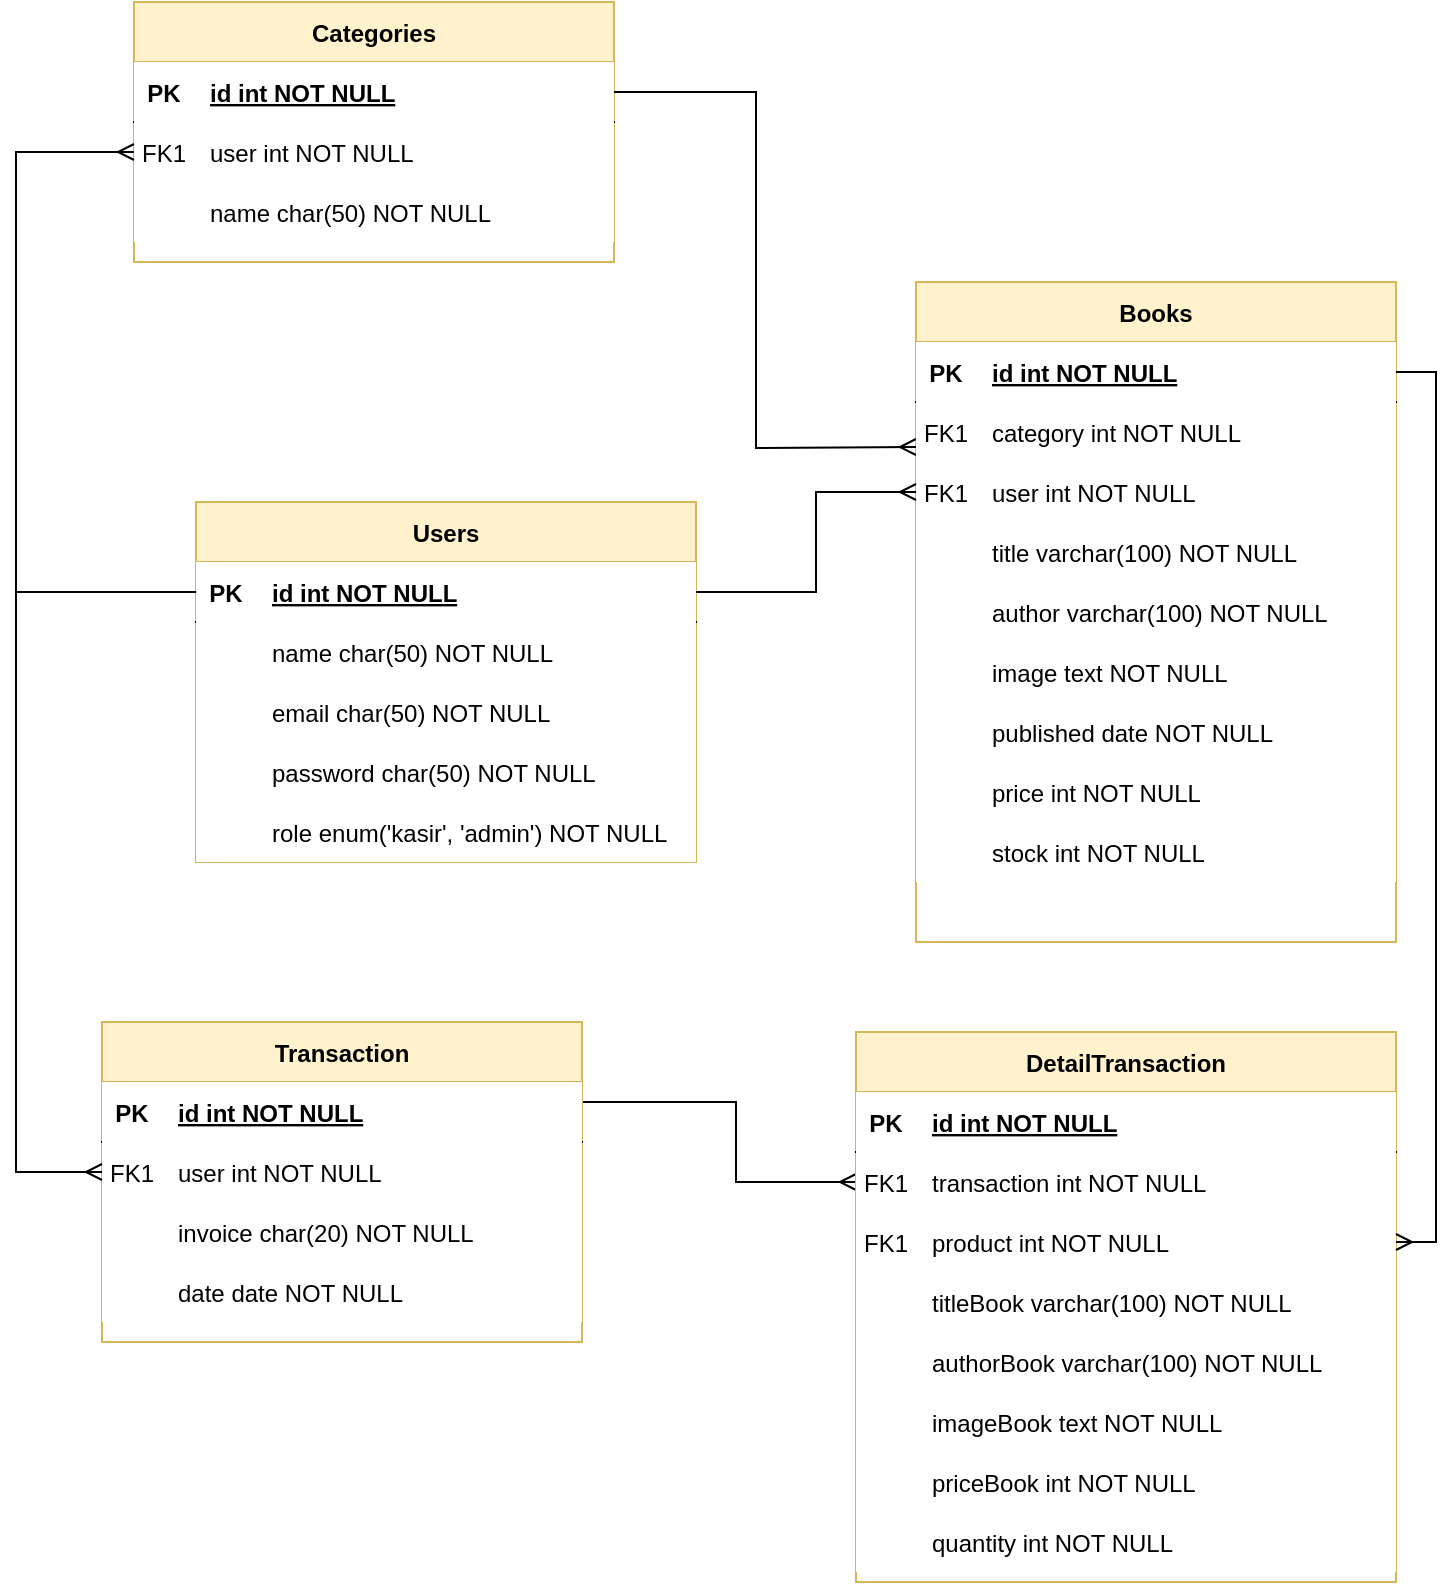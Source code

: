 <mxfile version="18.0.6" type="google"><diagram id="R2lEEEUBdFMjLlhIrx00" name="Page-1"><mxGraphModel grid="1" page="1" gridSize="10" guides="1" tooltips="1" connect="1" arrows="1" fold="1" pageScale="1" pageWidth="850" pageHeight="1100" background="#FFFFFF" math="0" shadow="0" extFonts="Permanent Marker^https://fonts.googleapis.com/css?family=Permanent+Marker"><root><mxCell id="0"/><mxCell id="1" parent="0"/><mxCell id="C-vyLk0tnHw3VtMMgP7b-23" value="Users" style="shape=table;startSize=30;container=1;collapsible=1;childLayout=tableLayout;fixedRows=1;rowLines=0;fontStyle=1;align=center;resizeLast=1;fillColor=#fff2cc;strokeColor=#d6b656;" vertex="1" parent="1"><mxGeometry x="210" y="270" width="250" height="180" as="geometry"/></mxCell><mxCell id="C-vyLk0tnHw3VtMMgP7b-24" value="" style="shape=partialRectangle;collapsible=0;dropTarget=0;pointerEvents=0;points=[[0,0.5],[1,0.5]];portConstraint=eastwest;top=0;left=0;right=0;bottom=1;" vertex="1" parent="C-vyLk0tnHw3VtMMgP7b-23"><mxGeometry y="30" width="250" height="30" as="geometry"/></mxCell><mxCell id="C-vyLk0tnHw3VtMMgP7b-25" value="PK" style="shape=partialRectangle;overflow=hidden;connectable=0;top=0;left=0;bottom=0;right=0;fontStyle=1;" vertex="1" parent="C-vyLk0tnHw3VtMMgP7b-24"><mxGeometry width="30" height="30" as="geometry"><mxRectangle width="30" height="30" as="alternateBounds"/></mxGeometry></mxCell><mxCell id="C-vyLk0tnHw3VtMMgP7b-26" value="id int NOT NULL " style="shape=partialRectangle;overflow=hidden;connectable=0;top=0;left=0;bottom=0;right=0;align=left;spacingLeft=6;fontStyle=5;" vertex="1" parent="C-vyLk0tnHw3VtMMgP7b-24"><mxGeometry x="30" width="220" height="30" as="geometry"><mxRectangle width="220" height="30" as="alternateBounds"/></mxGeometry></mxCell><mxCell id="C-vyLk0tnHw3VtMMgP7b-27" value="" style="shape=partialRectangle;collapsible=0;dropTarget=0;pointerEvents=0;points=[[0,0.5],[1,0.5]];portConstraint=eastwest;top=0;left=0;right=0;bottom=0;" vertex="1" parent="C-vyLk0tnHw3VtMMgP7b-23"><mxGeometry y="60" width="250" height="30" as="geometry"/></mxCell><mxCell id="C-vyLk0tnHw3VtMMgP7b-28" value="" style="shape=partialRectangle;overflow=hidden;connectable=0;top=0;left=0;bottom=0;right=0;" vertex="1" parent="C-vyLk0tnHw3VtMMgP7b-27"><mxGeometry width="30" height="30" as="geometry"><mxRectangle width="30" height="30" as="alternateBounds"/></mxGeometry></mxCell><mxCell id="C-vyLk0tnHw3VtMMgP7b-29" value="name char(50) NOT NULL" style="shape=partialRectangle;overflow=hidden;connectable=0;top=0;left=0;bottom=0;right=0;align=left;spacingLeft=6;" vertex="1" parent="C-vyLk0tnHw3VtMMgP7b-27"><mxGeometry x="30" width="220" height="30" as="geometry"><mxRectangle width="220" height="30" as="alternateBounds"/></mxGeometry></mxCell><mxCell id="I0nt6LSJ890WfBxAKXFR-25" value="" style="shape=partialRectangle;collapsible=0;dropTarget=0;pointerEvents=0;points=[[0,0.5],[1,0.5]];portConstraint=eastwest;top=0;left=0;right=0;bottom=0;" vertex="1" parent="C-vyLk0tnHw3VtMMgP7b-23"><mxGeometry y="90" width="250" height="30" as="geometry"/></mxCell><mxCell id="I0nt6LSJ890WfBxAKXFR-26" value="" style="shape=partialRectangle;overflow=hidden;connectable=0;top=0;left=0;bottom=0;right=0;" vertex="1" parent="I0nt6LSJ890WfBxAKXFR-25"><mxGeometry width="30" height="30" as="geometry"><mxRectangle width="30" height="30" as="alternateBounds"/></mxGeometry></mxCell><mxCell id="I0nt6LSJ890WfBxAKXFR-27" value="email char(50) NOT NULL" style="shape=partialRectangle;overflow=hidden;connectable=0;top=0;left=0;bottom=0;right=0;align=left;spacingLeft=6;" vertex="1" parent="I0nt6LSJ890WfBxAKXFR-25"><mxGeometry x="30" width="220" height="30" as="geometry"><mxRectangle width="220" height="30" as="alternateBounds"/></mxGeometry></mxCell><mxCell id="I0nt6LSJ890WfBxAKXFR-28" value="" style="shape=partialRectangle;collapsible=0;dropTarget=0;pointerEvents=0;points=[[0,0.5],[1,0.5]];portConstraint=eastwest;top=0;left=0;right=0;bottom=0;" vertex="1" parent="C-vyLk0tnHw3VtMMgP7b-23"><mxGeometry y="120" width="250" height="30" as="geometry"/></mxCell><mxCell id="I0nt6LSJ890WfBxAKXFR-29" value="" style="shape=partialRectangle;overflow=hidden;connectable=0;top=0;left=0;bottom=0;right=0;" vertex="1" parent="I0nt6LSJ890WfBxAKXFR-28"><mxGeometry width="30" height="30" as="geometry"><mxRectangle width="30" height="30" as="alternateBounds"/></mxGeometry></mxCell><mxCell id="I0nt6LSJ890WfBxAKXFR-30" value="password char(50) NOT NULL" style="shape=partialRectangle;overflow=hidden;connectable=0;top=0;left=0;bottom=0;right=0;align=left;spacingLeft=6;" vertex="1" parent="I0nt6LSJ890WfBxAKXFR-28"><mxGeometry x="30" width="220" height="30" as="geometry"><mxRectangle width="220" height="30" as="alternateBounds"/></mxGeometry></mxCell><mxCell id="I0nt6LSJ890WfBxAKXFR-31" value="" style="shape=partialRectangle;collapsible=0;dropTarget=0;pointerEvents=0;points=[[0,0.5],[1,0.5]];portConstraint=eastwest;top=0;left=0;right=0;bottom=0;" vertex="1" parent="C-vyLk0tnHw3VtMMgP7b-23"><mxGeometry y="150" width="250" height="30" as="geometry"/></mxCell><mxCell id="I0nt6LSJ890WfBxAKXFR-32" value="" style="shape=partialRectangle;overflow=hidden;connectable=0;top=0;left=0;bottom=0;right=0;" vertex="1" parent="I0nt6LSJ890WfBxAKXFR-31"><mxGeometry width="30" height="30" as="geometry"><mxRectangle width="30" height="30" as="alternateBounds"/></mxGeometry></mxCell><mxCell id="I0nt6LSJ890WfBxAKXFR-33" value="role enum('kasir', 'admin') NOT NULL" style="shape=partialRectangle;overflow=hidden;connectable=0;top=0;left=0;bottom=0;right=0;align=left;spacingLeft=6;" vertex="1" parent="I0nt6LSJ890WfBxAKXFR-31"><mxGeometry x="30" width="220" height="30" as="geometry"><mxRectangle width="220" height="30" as="alternateBounds"/></mxGeometry></mxCell><mxCell id="I0nt6LSJ890WfBxAKXFR-48" value="Categories" style="shape=table;startSize=30;container=1;collapsible=1;childLayout=tableLayout;fixedRows=1;rowLines=0;fontStyle=1;align=center;resizeLast=1;fillColor=#fff2cc;strokeColor=#d6b656;" vertex="1" parent="1"><mxGeometry x="179" y="20" width="240" height="130" as="geometry"/></mxCell><mxCell id="I0nt6LSJ890WfBxAKXFR-49" value="" style="shape=partialRectangle;collapsible=0;dropTarget=0;pointerEvents=0;points=[[0,0.5],[1,0.5]];portConstraint=eastwest;top=0;left=0;right=0;bottom=1;" vertex="1" parent="I0nt6LSJ890WfBxAKXFR-48"><mxGeometry y="30" width="240" height="30" as="geometry"/></mxCell><mxCell id="I0nt6LSJ890WfBxAKXFR-50" value="PK" style="shape=partialRectangle;overflow=hidden;connectable=0;top=0;left=0;bottom=0;right=0;fontStyle=1;" vertex="1" parent="I0nt6LSJ890WfBxAKXFR-49"><mxGeometry width="30" height="30" as="geometry"><mxRectangle width="30" height="30" as="alternateBounds"/></mxGeometry></mxCell><mxCell id="I0nt6LSJ890WfBxAKXFR-51" value="id int NOT NULL " style="shape=partialRectangle;overflow=hidden;connectable=0;top=0;left=0;bottom=0;right=0;align=left;spacingLeft=6;fontStyle=5;" vertex="1" parent="I0nt6LSJ890WfBxAKXFR-49"><mxGeometry x="30" width="210" height="30" as="geometry"><mxRectangle width="210" height="30" as="alternateBounds"/></mxGeometry></mxCell><mxCell id="I0nt6LSJ890WfBxAKXFR-52" value="" style="shape=partialRectangle;collapsible=0;dropTarget=0;pointerEvents=0;points=[[0,0.5],[1,0.5]];portConstraint=eastwest;top=0;left=0;right=0;bottom=0;" vertex="1" parent="I0nt6LSJ890WfBxAKXFR-48"><mxGeometry y="60" width="240" height="30" as="geometry"/></mxCell><mxCell id="I0nt6LSJ890WfBxAKXFR-53" value="FK1" style="shape=partialRectangle;overflow=hidden;connectable=0;top=0;left=0;bottom=0;right=0;" vertex="1" parent="I0nt6LSJ890WfBxAKXFR-52"><mxGeometry width="30" height="30" as="geometry"><mxRectangle width="30" height="30" as="alternateBounds"/></mxGeometry></mxCell><mxCell id="I0nt6LSJ890WfBxAKXFR-54" value="user int NOT NULL" style="shape=partialRectangle;overflow=hidden;connectable=0;top=0;left=0;bottom=0;right=0;align=left;spacingLeft=6;" vertex="1" parent="I0nt6LSJ890WfBxAKXFR-52"><mxGeometry x="30" width="210" height="30" as="geometry"><mxRectangle width="210" height="30" as="alternateBounds"/></mxGeometry></mxCell><mxCell id="I0nt6LSJ890WfBxAKXFR-55" value="" style="shape=partialRectangle;collapsible=0;dropTarget=0;pointerEvents=0;points=[[0,0.5],[1,0.5]];portConstraint=eastwest;top=0;left=0;right=0;bottom=0;" vertex="1" parent="I0nt6LSJ890WfBxAKXFR-48"><mxGeometry y="90" width="240" height="30" as="geometry"/></mxCell><mxCell id="I0nt6LSJ890WfBxAKXFR-56" value="" style="shape=partialRectangle;overflow=hidden;connectable=0;top=0;left=0;bottom=0;right=0;" vertex="1" parent="I0nt6LSJ890WfBxAKXFR-55"><mxGeometry width="30" height="30" as="geometry"><mxRectangle width="30" height="30" as="alternateBounds"/></mxGeometry></mxCell><mxCell id="I0nt6LSJ890WfBxAKXFR-57" value="name char(50) NOT NULL" style="shape=partialRectangle;overflow=hidden;connectable=0;top=0;left=0;bottom=0;right=0;align=left;spacingLeft=6;" vertex="1" parent="I0nt6LSJ890WfBxAKXFR-55"><mxGeometry x="30" width="210" height="30" as="geometry"><mxRectangle width="210" height="30" as="alternateBounds"/></mxGeometry></mxCell><mxCell id="I0nt6LSJ890WfBxAKXFR-59" style="edgeStyle=none;rounded=0;orthogonalLoop=1;jettySize=auto;html=1;exitX=0;exitY=0.5;exitDx=0;exitDy=0;entryX=0;entryY=0.5;entryDx=0;entryDy=0;endArrow=ERmany;endFill=0;" edge="1" parent="1" source="C-vyLk0tnHw3VtMMgP7b-24" target="I0nt6LSJ890WfBxAKXFR-52"><mxGeometry relative="1" as="geometry"><Array as="points"><mxPoint x="120" y="315"/><mxPoint x="120" y="190"/><mxPoint x="120" y="95"/></Array></mxGeometry></mxCell><mxCell id="I0nt6LSJ890WfBxAKXFR-65" value="Books" style="shape=table;startSize=30;container=1;collapsible=1;childLayout=tableLayout;fixedRows=1;rowLines=0;fontStyle=1;align=center;resizeLast=1;fillColor=#fff2cc;strokeColor=#d6b656;" vertex="1" parent="1"><mxGeometry x="570" y="160" width="240" height="330" as="geometry"/></mxCell><mxCell id="I0nt6LSJ890WfBxAKXFR-66" value="" style="shape=partialRectangle;collapsible=0;dropTarget=0;pointerEvents=0;points=[[0,0.5],[1,0.5]];portConstraint=eastwest;top=0;left=0;right=0;bottom=1;" vertex="1" parent="I0nt6LSJ890WfBxAKXFR-65"><mxGeometry y="30" width="240" height="30" as="geometry"/></mxCell><mxCell id="I0nt6LSJ890WfBxAKXFR-67" value="PK" style="shape=partialRectangle;overflow=hidden;connectable=0;top=0;left=0;bottom=0;right=0;fontStyle=1;" vertex="1" parent="I0nt6LSJ890WfBxAKXFR-66"><mxGeometry width="30" height="30" as="geometry"><mxRectangle width="30" height="30" as="alternateBounds"/></mxGeometry></mxCell><mxCell id="I0nt6LSJ890WfBxAKXFR-68" value="id int NOT NULL " style="shape=partialRectangle;overflow=hidden;connectable=0;top=0;left=0;bottom=0;right=0;align=left;spacingLeft=6;fontStyle=5;" vertex="1" parent="I0nt6LSJ890WfBxAKXFR-66"><mxGeometry x="30" width="210" height="30" as="geometry"><mxRectangle width="210" height="30" as="alternateBounds"/></mxGeometry></mxCell><mxCell id="I0nt6LSJ890WfBxAKXFR-72" value="" style="shape=partialRectangle;collapsible=0;dropTarget=0;pointerEvents=0;points=[[0,0.5],[1,0.5]];portConstraint=eastwest;top=0;left=0;right=0;bottom=0;" vertex="1" parent="I0nt6LSJ890WfBxAKXFR-65"><mxGeometry y="60" width="240" height="30" as="geometry"/></mxCell><mxCell id="I0nt6LSJ890WfBxAKXFR-73" value="" style="shape=partialRectangle;overflow=hidden;connectable=0;top=0;left=0;bottom=0;right=0;" vertex="1" parent="I0nt6LSJ890WfBxAKXFR-72"><mxGeometry width="30" height="30" as="geometry"><mxRectangle width="30" height="30" as="alternateBounds"/></mxGeometry></mxCell><mxCell id="I0nt6LSJ890WfBxAKXFR-74" value="category int NOT NULL" style="shape=partialRectangle;overflow=hidden;connectable=0;top=0;left=0;bottom=0;right=0;align=left;spacingLeft=6;" vertex="1" parent="I0nt6LSJ890WfBxAKXFR-72"><mxGeometry x="30" width="210" height="30" as="geometry"><mxRectangle width="210" height="30" as="alternateBounds"/></mxGeometry></mxCell><mxCell id="I0nt6LSJ890WfBxAKXFR-101" value="" style="shape=partialRectangle;collapsible=0;dropTarget=0;pointerEvents=0;points=[[0,0.5],[1,0.5]];portConstraint=eastwest;top=0;left=0;right=0;bottom=0;" vertex="1" parent="I0nt6LSJ890WfBxAKXFR-65"><mxGeometry y="90" width="240" height="30" as="geometry"/></mxCell><mxCell id="I0nt6LSJ890WfBxAKXFR-102" value="FK1" style="shape=partialRectangle;overflow=hidden;connectable=0;top=0;left=0;bottom=0;right=0;" vertex="1" parent="I0nt6LSJ890WfBxAKXFR-101"><mxGeometry width="30" height="30" as="geometry"><mxRectangle width="30" height="30" as="alternateBounds"/></mxGeometry></mxCell><mxCell id="I0nt6LSJ890WfBxAKXFR-103" value="user int NOT NULL" style="shape=partialRectangle;overflow=hidden;connectable=0;top=0;left=0;bottom=0;right=0;align=left;spacingLeft=6;" vertex="1" parent="I0nt6LSJ890WfBxAKXFR-101"><mxGeometry x="30" width="210" height="30" as="geometry"><mxRectangle width="210" height="30" as="alternateBounds"/></mxGeometry></mxCell><mxCell id="I0nt6LSJ890WfBxAKXFR-75" value="" style="shape=partialRectangle;collapsible=0;dropTarget=0;pointerEvents=0;points=[[0,0.5],[1,0.5]];portConstraint=eastwest;top=0;left=0;right=0;bottom=0;" vertex="1" parent="I0nt6LSJ890WfBxAKXFR-65"><mxGeometry y="120" width="240" height="30" as="geometry"/></mxCell><mxCell id="I0nt6LSJ890WfBxAKXFR-76" value="" style="shape=partialRectangle;overflow=hidden;connectable=0;top=0;left=0;bottom=0;right=0;" vertex="1" parent="I0nt6LSJ890WfBxAKXFR-75"><mxGeometry width="30" height="30" as="geometry"><mxRectangle width="30" height="30" as="alternateBounds"/></mxGeometry></mxCell><mxCell id="I0nt6LSJ890WfBxAKXFR-77" value="title varchar(100) NOT NULL" style="shape=partialRectangle;overflow=hidden;connectable=0;top=0;left=0;bottom=0;right=0;align=left;spacingLeft=6;" vertex="1" parent="I0nt6LSJ890WfBxAKXFR-75"><mxGeometry x="30" width="210" height="30" as="geometry"><mxRectangle width="210" height="30" as="alternateBounds"/></mxGeometry></mxCell><mxCell id="I0nt6LSJ890WfBxAKXFR-78" value="" style="shape=partialRectangle;collapsible=0;dropTarget=0;pointerEvents=0;points=[[0,0.5],[1,0.5]];portConstraint=eastwest;top=0;left=0;right=0;bottom=0;" vertex="1" parent="I0nt6LSJ890WfBxAKXFR-65"><mxGeometry y="150" width="240" height="30" as="geometry"/></mxCell><mxCell id="I0nt6LSJ890WfBxAKXFR-79" value="" style="shape=partialRectangle;overflow=hidden;connectable=0;top=0;left=0;bottom=0;right=0;" vertex="1" parent="I0nt6LSJ890WfBxAKXFR-78"><mxGeometry width="30" height="30" as="geometry"><mxRectangle width="30" height="30" as="alternateBounds"/></mxGeometry></mxCell><mxCell id="I0nt6LSJ890WfBxAKXFR-80" value="author varchar(100) NOT NULL" style="shape=partialRectangle;overflow=hidden;connectable=0;top=0;left=0;bottom=0;right=0;align=left;spacingLeft=6;" vertex="1" parent="I0nt6LSJ890WfBxAKXFR-78"><mxGeometry x="30" width="210" height="30" as="geometry"><mxRectangle width="210" height="30" as="alternateBounds"/></mxGeometry></mxCell><mxCell id="I0nt6LSJ890WfBxAKXFR-88" value="" style="shape=partialRectangle;collapsible=0;dropTarget=0;pointerEvents=0;points=[[0,0.5],[1,0.5]];portConstraint=eastwest;top=0;left=0;right=0;bottom=0;" vertex="1" parent="I0nt6LSJ890WfBxAKXFR-65"><mxGeometry y="180" width="240" height="30" as="geometry"/></mxCell><mxCell id="I0nt6LSJ890WfBxAKXFR-89" value="" style="shape=partialRectangle;overflow=hidden;connectable=0;top=0;left=0;bottom=0;right=0;" vertex="1" parent="I0nt6LSJ890WfBxAKXFR-88"><mxGeometry width="30" height="30" as="geometry"><mxRectangle width="30" height="30" as="alternateBounds"/></mxGeometry></mxCell><mxCell id="I0nt6LSJ890WfBxAKXFR-90" value="image text NOT NULL" style="shape=partialRectangle;overflow=hidden;connectable=0;top=0;left=0;bottom=0;right=0;align=left;spacingLeft=6;" vertex="1" parent="I0nt6LSJ890WfBxAKXFR-88"><mxGeometry x="30" width="210" height="30" as="geometry"><mxRectangle width="210" height="30" as="alternateBounds"/></mxGeometry></mxCell><mxCell id="I0nt6LSJ890WfBxAKXFR-91" value="" style="shape=partialRectangle;collapsible=0;dropTarget=0;pointerEvents=0;points=[[0,0.5],[1,0.5]];portConstraint=eastwest;top=0;left=0;right=0;bottom=0;" vertex="1" parent="I0nt6LSJ890WfBxAKXFR-65"><mxGeometry y="210" width="240" height="30" as="geometry"/></mxCell><mxCell id="I0nt6LSJ890WfBxAKXFR-92" value="" style="shape=partialRectangle;overflow=hidden;connectable=0;top=0;left=0;bottom=0;right=0;" vertex="1" parent="I0nt6LSJ890WfBxAKXFR-91"><mxGeometry width="30" height="30" as="geometry"><mxRectangle width="30" height="30" as="alternateBounds"/></mxGeometry></mxCell><mxCell id="I0nt6LSJ890WfBxAKXFR-93" value="published date NOT NULL" style="shape=partialRectangle;overflow=hidden;connectable=0;top=0;left=0;bottom=0;right=0;align=left;spacingLeft=6;" vertex="1" parent="I0nt6LSJ890WfBxAKXFR-91"><mxGeometry x="30" width="210" height="30" as="geometry"><mxRectangle width="210" height="30" as="alternateBounds"/></mxGeometry></mxCell><mxCell id="I0nt6LSJ890WfBxAKXFR-94" value="" style="shape=partialRectangle;collapsible=0;dropTarget=0;pointerEvents=0;points=[[0,0.5],[1,0.5]];portConstraint=eastwest;top=0;left=0;right=0;bottom=0;" vertex="1" parent="I0nt6LSJ890WfBxAKXFR-65"><mxGeometry y="240" width="240" height="30" as="geometry"/></mxCell><mxCell id="I0nt6LSJ890WfBxAKXFR-95" value="" style="shape=partialRectangle;overflow=hidden;connectable=0;top=0;left=0;bottom=0;right=0;" vertex="1" parent="I0nt6LSJ890WfBxAKXFR-94"><mxGeometry width="30" height="30" as="geometry"><mxRectangle width="30" height="30" as="alternateBounds"/></mxGeometry></mxCell><mxCell id="I0nt6LSJ890WfBxAKXFR-96" value="price int NOT NULL" style="shape=partialRectangle;overflow=hidden;connectable=0;top=0;left=0;bottom=0;right=0;align=left;spacingLeft=6;" vertex="1" parent="I0nt6LSJ890WfBxAKXFR-94"><mxGeometry x="30" width="210" height="30" as="geometry"><mxRectangle width="210" height="30" as="alternateBounds"/></mxGeometry></mxCell><mxCell id="I0nt6LSJ890WfBxAKXFR-97" value="" style="shape=partialRectangle;collapsible=0;dropTarget=0;pointerEvents=0;points=[[0,0.5],[1,0.5]];portConstraint=eastwest;top=0;left=0;right=0;bottom=0;" vertex="1" parent="I0nt6LSJ890WfBxAKXFR-65"><mxGeometry y="270" width="240" height="30" as="geometry"/></mxCell><mxCell id="I0nt6LSJ890WfBxAKXFR-98" value="" style="shape=partialRectangle;overflow=hidden;connectable=0;top=0;left=0;bottom=0;right=0;" vertex="1" parent="I0nt6LSJ890WfBxAKXFR-97"><mxGeometry width="30" height="30" as="geometry"><mxRectangle width="30" height="30" as="alternateBounds"/></mxGeometry></mxCell><mxCell id="I0nt6LSJ890WfBxAKXFR-99" value="stock int NOT NULL" style="shape=partialRectangle;overflow=hidden;connectable=0;top=0;left=0;bottom=0;right=0;align=left;spacingLeft=6;" vertex="1" parent="I0nt6LSJ890WfBxAKXFR-97"><mxGeometry x="30" width="210" height="30" as="geometry"><mxRectangle width="210" height="30" as="alternateBounds"/></mxGeometry></mxCell><mxCell id="I0nt6LSJ890WfBxAKXFR-100" style="edgeStyle=none;rounded=0;orthogonalLoop=1;jettySize=auto;html=1;exitX=1;exitY=0.5;exitDx=0;exitDy=0;endArrow=ERmany;endFill=0;entryX=0;entryY=0.25;entryDx=0;entryDy=0;" edge="1" parent="1" source="I0nt6LSJ890WfBxAKXFR-49" target="I0nt6LSJ890WfBxAKXFR-65"><mxGeometry relative="1" as="geometry"><mxPoint x="570" y="270" as="targetPoint"/><Array as="points"><mxPoint x="490" y="65"/><mxPoint x="490" y="243"/></Array></mxGeometry></mxCell><mxCell id="I0nt6LSJ890WfBxAKXFR-87" value="FK1" style="shape=partialRectangle;overflow=hidden;connectable=0;top=0;left=0;bottom=0;right=0;" vertex="1" parent="1"><mxGeometry x="570" y="220" width="30" height="30" as="geometry"><mxRectangle width="30" height="30" as="alternateBounds"/></mxGeometry></mxCell><mxCell id="I0nt6LSJ890WfBxAKXFR-104" style="edgeStyle=none;rounded=0;orthogonalLoop=1;jettySize=auto;html=1;exitX=1;exitY=0.5;exitDx=0;exitDy=0;entryX=0;entryY=0.5;entryDx=0;entryDy=0;endArrow=ERmany;endFill=0;strokeColor=#000000;" edge="1" parent="1" source="C-vyLk0tnHw3VtMMgP7b-24" target="I0nt6LSJ890WfBxAKXFR-101"><mxGeometry relative="1" as="geometry"><Array as="points"><mxPoint x="520" y="315"/><mxPoint x="520" y="265"/></Array></mxGeometry></mxCell><mxCell id="X4c4LA_cIgBktDrob-kC-34" style="edgeStyle=none;rounded=0;orthogonalLoop=1;jettySize=auto;html=1;exitX=1;exitY=0.25;exitDx=0;exitDy=0;entryX=0;entryY=0.5;entryDx=0;entryDy=0;endArrow=ERmany;endFill=0;strokeColor=#000000;" edge="1" parent="1" source="X4c4LA_cIgBktDrob-kC-1" target="X4c4LA_cIgBktDrob-kC-19"><mxGeometry relative="1" as="geometry"><Array as="points"><mxPoint x="480" y="570"/><mxPoint x="480" y="610"/></Array></mxGeometry></mxCell><mxCell id="X4c4LA_cIgBktDrob-kC-1" value="Transaction" style="shape=table;startSize=30;container=1;collapsible=1;childLayout=tableLayout;fixedRows=1;rowLines=0;fontStyle=1;align=center;resizeLast=1;fillColor=#fff2cc;strokeColor=#d6b656;" vertex="1" parent="1"><mxGeometry x="163" y="530" width="240" height="160" as="geometry"/></mxCell><mxCell id="X4c4LA_cIgBktDrob-kC-2" value="" style="shape=partialRectangle;collapsible=0;dropTarget=0;pointerEvents=0;points=[[0,0.5],[1,0.5]];portConstraint=eastwest;top=0;left=0;right=0;bottom=1;" vertex="1" parent="X4c4LA_cIgBktDrob-kC-1"><mxGeometry y="30" width="240" height="30" as="geometry"/></mxCell><mxCell id="X4c4LA_cIgBktDrob-kC-3" value="PK" style="shape=partialRectangle;overflow=hidden;connectable=0;top=0;left=0;bottom=0;right=0;fontStyle=1;" vertex="1" parent="X4c4LA_cIgBktDrob-kC-2"><mxGeometry width="30" height="30" as="geometry"><mxRectangle width="30" height="30" as="alternateBounds"/></mxGeometry></mxCell><mxCell id="X4c4LA_cIgBktDrob-kC-4" value="id int NOT NULL " style="shape=partialRectangle;overflow=hidden;connectable=0;top=0;left=0;bottom=0;right=0;align=left;spacingLeft=6;fontStyle=5;" vertex="1" parent="X4c4LA_cIgBktDrob-kC-2"><mxGeometry x="30" width="210" height="30" as="geometry"><mxRectangle width="210" height="30" as="alternateBounds"/></mxGeometry></mxCell><mxCell id="X4c4LA_cIgBktDrob-kC-5" value="" style="shape=partialRectangle;collapsible=0;dropTarget=0;pointerEvents=0;points=[[0,0.5],[1,0.5]];portConstraint=eastwest;top=0;left=0;right=0;bottom=0;" vertex="1" parent="X4c4LA_cIgBktDrob-kC-1"><mxGeometry y="60" width="240" height="30" as="geometry"/></mxCell><mxCell id="X4c4LA_cIgBktDrob-kC-6" value="FK1" style="shape=partialRectangle;overflow=hidden;connectable=0;top=0;left=0;bottom=0;right=0;" vertex="1" parent="X4c4LA_cIgBktDrob-kC-5"><mxGeometry width="30" height="30" as="geometry"><mxRectangle width="30" height="30" as="alternateBounds"/></mxGeometry></mxCell><mxCell id="X4c4LA_cIgBktDrob-kC-7" value="user int NOT NULL" style="shape=partialRectangle;overflow=hidden;connectable=0;top=0;left=0;bottom=0;right=0;align=left;spacingLeft=6;" vertex="1" parent="X4c4LA_cIgBktDrob-kC-5"><mxGeometry x="30" width="210" height="30" as="geometry"><mxRectangle width="210" height="30" as="alternateBounds"/></mxGeometry></mxCell><mxCell id="X4c4LA_cIgBktDrob-kC-8" value="" style="shape=partialRectangle;collapsible=0;dropTarget=0;pointerEvents=0;points=[[0,0.5],[1,0.5]];portConstraint=eastwest;top=0;left=0;right=0;bottom=0;" vertex="1" parent="X4c4LA_cIgBktDrob-kC-1"><mxGeometry y="90" width="240" height="30" as="geometry"/></mxCell><mxCell id="X4c4LA_cIgBktDrob-kC-9" value="" style="shape=partialRectangle;overflow=hidden;connectable=0;top=0;left=0;bottom=0;right=0;" vertex="1" parent="X4c4LA_cIgBktDrob-kC-8"><mxGeometry width="30" height="30" as="geometry"><mxRectangle width="30" height="30" as="alternateBounds"/></mxGeometry></mxCell><mxCell id="X4c4LA_cIgBktDrob-kC-10" value="invoice char(20) NOT NULL" style="shape=partialRectangle;overflow=hidden;connectable=0;top=0;left=0;bottom=0;right=0;align=left;spacingLeft=6;" vertex="1" parent="X4c4LA_cIgBktDrob-kC-8"><mxGeometry x="30" width="210" height="30" as="geometry"><mxRectangle width="210" height="30" as="alternateBounds"/></mxGeometry></mxCell><mxCell id="X4c4LA_cIgBktDrob-kC-12" value="" style="shape=partialRectangle;collapsible=0;dropTarget=0;pointerEvents=0;points=[[0,0.5],[1,0.5]];portConstraint=eastwest;top=0;left=0;right=0;bottom=0;" vertex="1" parent="X4c4LA_cIgBktDrob-kC-1"><mxGeometry y="120" width="240" height="30" as="geometry"/></mxCell><mxCell id="X4c4LA_cIgBktDrob-kC-13" value="" style="shape=partialRectangle;overflow=hidden;connectable=0;top=0;left=0;bottom=0;right=0;" vertex="1" parent="X4c4LA_cIgBktDrob-kC-12"><mxGeometry width="30" height="30" as="geometry"><mxRectangle width="30" height="30" as="alternateBounds"/></mxGeometry></mxCell><mxCell id="X4c4LA_cIgBktDrob-kC-14" value="date date NOT NULL" style="shape=partialRectangle;overflow=hidden;connectable=0;top=0;left=0;bottom=0;right=0;align=left;spacingLeft=6;" vertex="1" parent="X4c4LA_cIgBktDrob-kC-12"><mxGeometry x="30" width="210" height="30" as="geometry"><mxRectangle width="210" height="30" as="alternateBounds"/></mxGeometry></mxCell><mxCell id="X4c4LA_cIgBktDrob-kC-11" style="edgeStyle=none;rounded=0;orthogonalLoop=1;jettySize=auto;html=1;exitX=0;exitY=0.5;exitDx=0;exitDy=0;entryX=0;entryY=0.5;entryDx=0;entryDy=0;endArrow=ERmany;endFill=0;strokeColor=#000000;" edge="1" parent="1" source="C-vyLk0tnHw3VtMMgP7b-24" target="X4c4LA_cIgBktDrob-kC-5"><mxGeometry relative="1" as="geometry"><Array as="points"><mxPoint x="120" y="315"/><mxPoint x="120" y="605"/></Array></mxGeometry></mxCell><mxCell id="X4c4LA_cIgBktDrob-kC-15" value="DetailTransaction" style="shape=table;startSize=30;container=1;collapsible=1;childLayout=tableLayout;fixedRows=1;rowLines=0;fontStyle=1;align=center;resizeLast=1;fillColor=#fff2cc;strokeColor=#d6b656;" vertex="1" parent="1"><mxGeometry x="540" y="535" width="270" height="275" as="geometry"/></mxCell><mxCell id="X4c4LA_cIgBktDrob-kC-16" value="" style="shape=partialRectangle;collapsible=0;dropTarget=0;pointerEvents=0;points=[[0,0.5],[1,0.5]];portConstraint=eastwest;top=0;left=0;right=0;bottom=1;" vertex="1" parent="X4c4LA_cIgBktDrob-kC-15"><mxGeometry y="30" width="270" height="30" as="geometry"/></mxCell><mxCell id="X4c4LA_cIgBktDrob-kC-17" value="PK" style="shape=partialRectangle;overflow=hidden;connectable=0;top=0;left=0;bottom=0;right=0;fontStyle=1;" vertex="1" parent="X4c4LA_cIgBktDrob-kC-16"><mxGeometry width="30" height="30" as="geometry"><mxRectangle width="30" height="30" as="alternateBounds"/></mxGeometry></mxCell><mxCell id="X4c4LA_cIgBktDrob-kC-18" value="id int NOT NULL " style="shape=partialRectangle;overflow=hidden;connectable=0;top=0;left=0;bottom=0;right=0;align=left;spacingLeft=6;fontStyle=5;" vertex="1" parent="X4c4LA_cIgBktDrob-kC-16"><mxGeometry x="30" width="240" height="30" as="geometry"><mxRectangle width="240" height="30" as="alternateBounds"/></mxGeometry></mxCell><mxCell id="X4c4LA_cIgBktDrob-kC-19" value="" style="shape=partialRectangle;collapsible=0;dropTarget=0;pointerEvents=0;points=[[0,0.5],[1,0.5]];portConstraint=eastwest;top=0;left=0;right=0;bottom=0;" vertex="1" parent="X4c4LA_cIgBktDrob-kC-15"><mxGeometry y="60" width="270" height="30" as="geometry"/></mxCell><mxCell id="X4c4LA_cIgBktDrob-kC-20" value="FK1" style="shape=partialRectangle;overflow=hidden;connectable=0;top=0;left=0;bottom=0;right=0;" vertex="1" parent="X4c4LA_cIgBktDrob-kC-19"><mxGeometry width="30" height="30" as="geometry"><mxRectangle width="30" height="30" as="alternateBounds"/></mxGeometry></mxCell><mxCell id="X4c4LA_cIgBktDrob-kC-21" value="transaction int NOT NULL" style="shape=partialRectangle;overflow=hidden;connectable=0;top=0;left=0;bottom=0;right=0;align=left;spacingLeft=6;" vertex="1" parent="X4c4LA_cIgBktDrob-kC-19"><mxGeometry x="30" width="240" height="30" as="geometry"><mxRectangle width="240" height="30" as="alternateBounds"/></mxGeometry></mxCell><mxCell id="X4c4LA_cIgBktDrob-kC-31" value="" style="shape=partialRectangle;collapsible=0;dropTarget=0;pointerEvents=0;points=[[0,0.5],[1,0.5]];portConstraint=eastwest;top=0;left=0;right=0;bottom=0;" vertex="1" parent="X4c4LA_cIgBktDrob-kC-15"><mxGeometry y="90" width="270" height="30" as="geometry"/></mxCell><mxCell id="X4c4LA_cIgBktDrob-kC-32" value="FK1" style="shape=partialRectangle;overflow=hidden;connectable=0;top=0;left=0;bottom=0;right=0;" vertex="1" parent="X4c4LA_cIgBktDrob-kC-31"><mxGeometry width="30" height="30" as="geometry"><mxRectangle width="30" height="30" as="alternateBounds"/></mxGeometry></mxCell><mxCell id="X4c4LA_cIgBktDrob-kC-33" value="product int NOT NULL" style="shape=partialRectangle;overflow=hidden;connectable=0;top=0;left=0;bottom=0;right=0;align=left;spacingLeft=6;" vertex="1" parent="X4c4LA_cIgBktDrob-kC-31"><mxGeometry x="30" width="240" height="30" as="geometry"><mxRectangle width="240" height="30" as="alternateBounds"/></mxGeometry></mxCell><mxCell id="X4c4LA_cIgBktDrob-kC-36" value="" style="shape=partialRectangle;collapsible=0;dropTarget=0;pointerEvents=0;points=[[0,0.5],[1,0.5]];portConstraint=eastwest;top=0;left=0;right=0;bottom=0;" vertex="1" parent="X4c4LA_cIgBktDrob-kC-15"><mxGeometry y="120" width="270" height="30" as="geometry"/></mxCell><mxCell id="X4c4LA_cIgBktDrob-kC-37" value="" style="shape=partialRectangle;overflow=hidden;connectable=0;top=0;left=0;bottom=0;right=0;" vertex="1" parent="X4c4LA_cIgBktDrob-kC-36"><mxGeometry width="30" height="30" as="geometry"><mxRectangle width="30" height="30" as="alternateBounds"/></mxGeometry></mxCell><mxCell id="X4c4LA_cIgBktDrob-kC-38" value="titleBook varchar(100) NOT NULL" style="shape=partialRectangle;overflow=hidden;connectable=0;top=0;left=0;bottom=0;right=0;align=left;spacingLeft=6;" vertex="1" parent="X4c4LA_cIgBktDrob-kC-36"><mxGeometry x="30" width="240" height="30" as="geometry"><mxRectangle width="240" height="30" as="alternateBounds"/></mxGeometry></mxCell><mxCell id="X4c4LA_cIgBktDrob-kC-39" value="" style="shape=partialRectangle;collapsible=0;dropTarget=0;pointerEvents=0;points=[[0,0.5],[1,0.5]];portConstraint=eastwest;top=0;left=0;right=0;bottom=0;" vertex="1" parent="X4c4LA_cIgBktDrob-kC-15"><mxGeometry y="150" width="270" height="30" as="geometry"/></mxCell><mxCell id="X4c4LA_cIgBktDrob-kC-40" value="" style="shape=partialRectangle;overflow=hidden;connectable=0;top=0;left=0;bottom=0;right=0;" vertex="1" parent="X4c4LA_cIgBktDrob-kC-39"><mxGeometry width="30" height="30" as="geometry"><mxRectangle width="30" height="30" as="alternateBounds"/></mxGeometry></mxCell><mxCell id="X4c4LA_cIgBktDrob-kC-41" value="authorBook varchar(100) NOT NULL" style="shape=partialRectangle;overflow=hidden;connectable=0;top=0;left=0;bottom=0;right=0;align=left;spacingLeft=6;" vertex="1" parent="X4c4LA_cIgBktDrob-kC-39"><mxGeometry x="30" width="240" height="30" as="geometry"><mxRectangle width="240" height="30" as="alternateBounds"/></mxGeometry></mxCell><mxCell id="X4c4LA_cIgBktDrob-kC-42" value="" style="shape=partialRectangle;collapsible=0;dropTarget=0;pointerEvents=0;points=[[0,0.5],[1,0.5]];portConstraint=eastwest;top=0;left=0;right=0;bottom=0;" vertex="1" parent="X4c4LA_cIgBktDrob-kC-15"><mxGeometry y="180" width="270" height="30" as="geometry"/></mxCell><mxCell id="X4c4LA_cIgBktDrob-kC-43" value="" style="shape=partialRectangle;overflow=hidden;connectable=0;top=0;left=0;bottom=0;right=0;" vertex="1" parent="X4c4LA_cIgBktDrob-kC-42"><mxGeometry width="30" height="30" as="geometry"><mxRectangle width="30" height="30" as="alternateBounds"/></mxGeometry></mxCell><mxCell id="X4c4LA_cIgBktDrob-kC-44" value="imageBook text NOT NULL" style="shape=partialRectangle;overflow=hidden;connectable=0;top=0;left=0;bottom=0;right=0;align=left;spacingLeft=6;" vertex="1" parent="X4c4LA_cIgBktDrob-kC-42"><mxGeometry x="30" width="240" height="30" as="geometry"><mxRectangle width="240" height="30" as="alternateBounds"/></mxGeometry></mxCell><mxCell id="X4c4LA_cIgBktDrob-kC-45" value="" style="shape=partialRectangle;collapsible=0;dropTarget=0;pointerEvents=0;points=[[0,0.5],[1,0.5]];portConstraint=eastwest;top=0;left=0;right=0;bottom=0;" vertex="1" parent="X4c4LA_cIgBktDrob-kC-15"><mxGeometry y="210" width="270" height="30" as="geometry"/></mxCell><mxCell id="X4c4LA_cIgBktDrob-kC-46" value="" style="shape=partialRectangle;overflow=hidden;connectable=0;top=0;left=0;bottom=0;right=0;" vertex="1" parent="X4c4LA_cIgBktDrob-kC-45"><mxGeometry width="30" height="30" as="geometry"><mxRectangle width="30" height="30" as="alternateBounds"/></mxGeometry></mxCell><mxCell id="X4c4LA_cIgBktDrob-kC-47" value="priceBook int NOT NULL" style="shape=partialRectangle;overflow=hidden;connectable=0;top=0;left=0;bottom=0;right=0;align=left;spacingLeft=6;" vertex="1" parent="X4c4LA_cIgBktDrob-kC-45"><mxGeometry x="30" width="240" height="30" as="geometry"><mxRectangle width="240" height="30" as="alternateBounds"/></mxGeometry></mxCell><mxCell id="X4c4LA_cIgBktDrob-kC-48" value="" style="shape=partialRectangle;collapsible=0;dropTarget=0;pointerEvents=0;points=[[0,0.5],[1,0.5]];portConstraint=eastwest;top=0;left=0;right=0;bottom=0;" vertex="1" parent="X4c4LA_cIgBktDrob-kC-15"><mxGeometry y="240" width="270" height="30" as="geometry"/></mxCell><mxCell id="X4c4LA_cIgBktDrob-kC-49" value="" style="shape=partialRectangle;overflow=hidden;connectable=0;top=0;left=0;bottom=0;right=0;" vertex="1" parent="X4c4LA_cIgBktDrob-kC-48"><mxGeometry width="30" height="30" as="geometry"><mxRectangle width="30" height="30" as="alternateBounds"/></mxGeometry></mxCell><mxCell id="X4c4LA_cIgBktDrob-kC-50" value="quantity int NOT NULL" style="shape=partialRectangle;overflow=hidden;connectable=0;top=0;left=0;bottom=0;right=0;align=left;spacingLeft=6;" vertex="1" parent="X4c4LA_cIgBktDrob-kC-48"><mxGeometry x="30" width="240" height="30" as="geometry"><mxRectangle width="240" height="30" as="alternateBounds"/></mxGeometry></mxCell><mxCell id="X4c4LA_cIgBktDrob-kC-35" style="edgeStyle=none;rounded=0;orthogonalLoop=1;jettySize=auto;html=1;exitX=1;exitY=0.5;exitDx=0;exitDy=0;entryX=1;entryY=0.5;entryDx=0;entryDy=0;endArrow=ERmany;endFill=0;strokeColor=#000000;" edge="1" parent="1" source="I0nt6LSJ890WfBxAKXFR-66" target="X4c4LA_cIgBktDrob-kC-31"><mxGeometry relative="1" as="geometry"><Array as="points"><mxPoint x="830" y="205"/><mxPoint x="830" y="640"/></Array></mxGeometry></mxCell></root></mxGraphModel></diagram></mxfile>